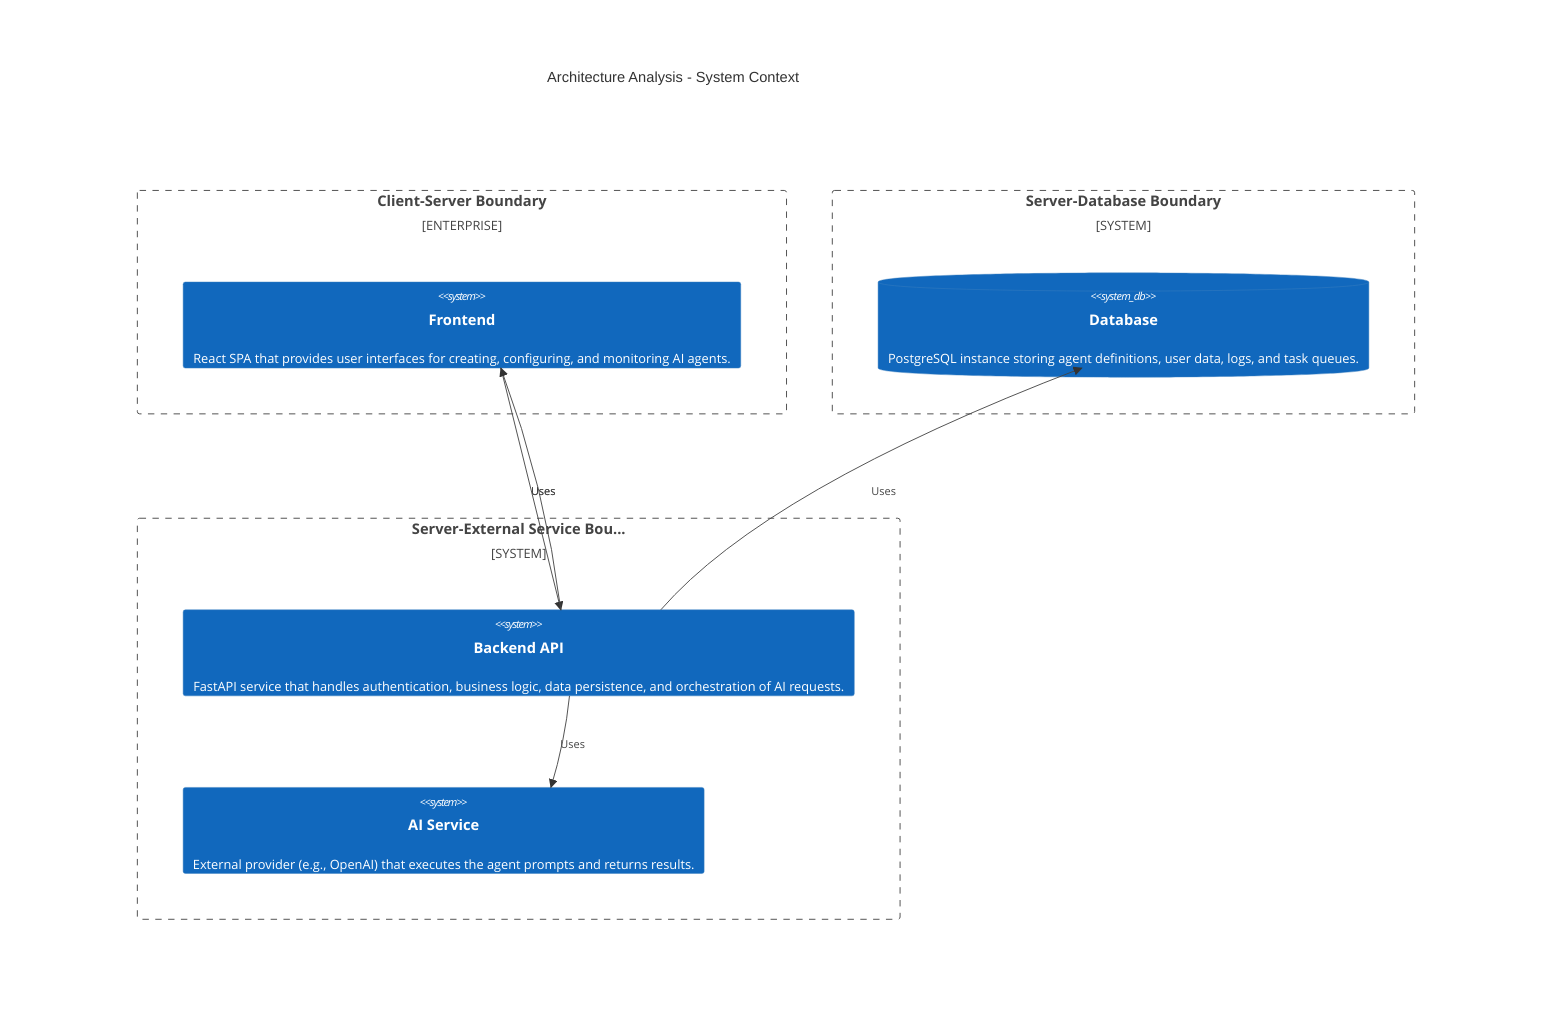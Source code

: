 C4Context
    title Architecture Analysis - System Context
    Enterprise_Boundary(tb_Client_Server_Boundary, "Client-Server Boundary") {
        System(Frontend, "Frontend", "React SPA that provides user interfaces for creating, configuring, and monitoring AI agents.")
        System(Backend_API, "Backend API", "FastAPI service that handles authentication, business logic, data persistence, and orchestration of AI requests.")
    }
    System_Boundary(tb_Server_Database_Boundary, "Server-Database Boundary") {
        System(Backend_API, "Backend API", "FastAPI service that handles authentication, business logic, data persistence, and orchestration of AI requests.")
        SystemDb(Database, "Database", "PostgreSQL instance storing agent definitions, user data, logs, and task queues.")
    }
    System_Boundary(tb_Server_External_Service_Boundary, "Server-External Service Bou...") {
        System(Backend_API, "Backend API", "FastAPI service that handles authentication, business logic, data persistence, and orchestration of AI requests.")
        System(AI_Service, "AI Service", "External provider (e.g., OpenAI) that executes the agent prompts and returns results.")
    }

    Rel(Frontend, Backend_API, "Uses")
    Rel(Backend_API, Database, "Uses")
    Rel(Backend_API, AI_Service, "Uses")
    Rel(Backend_API, Frontend, "Uses")